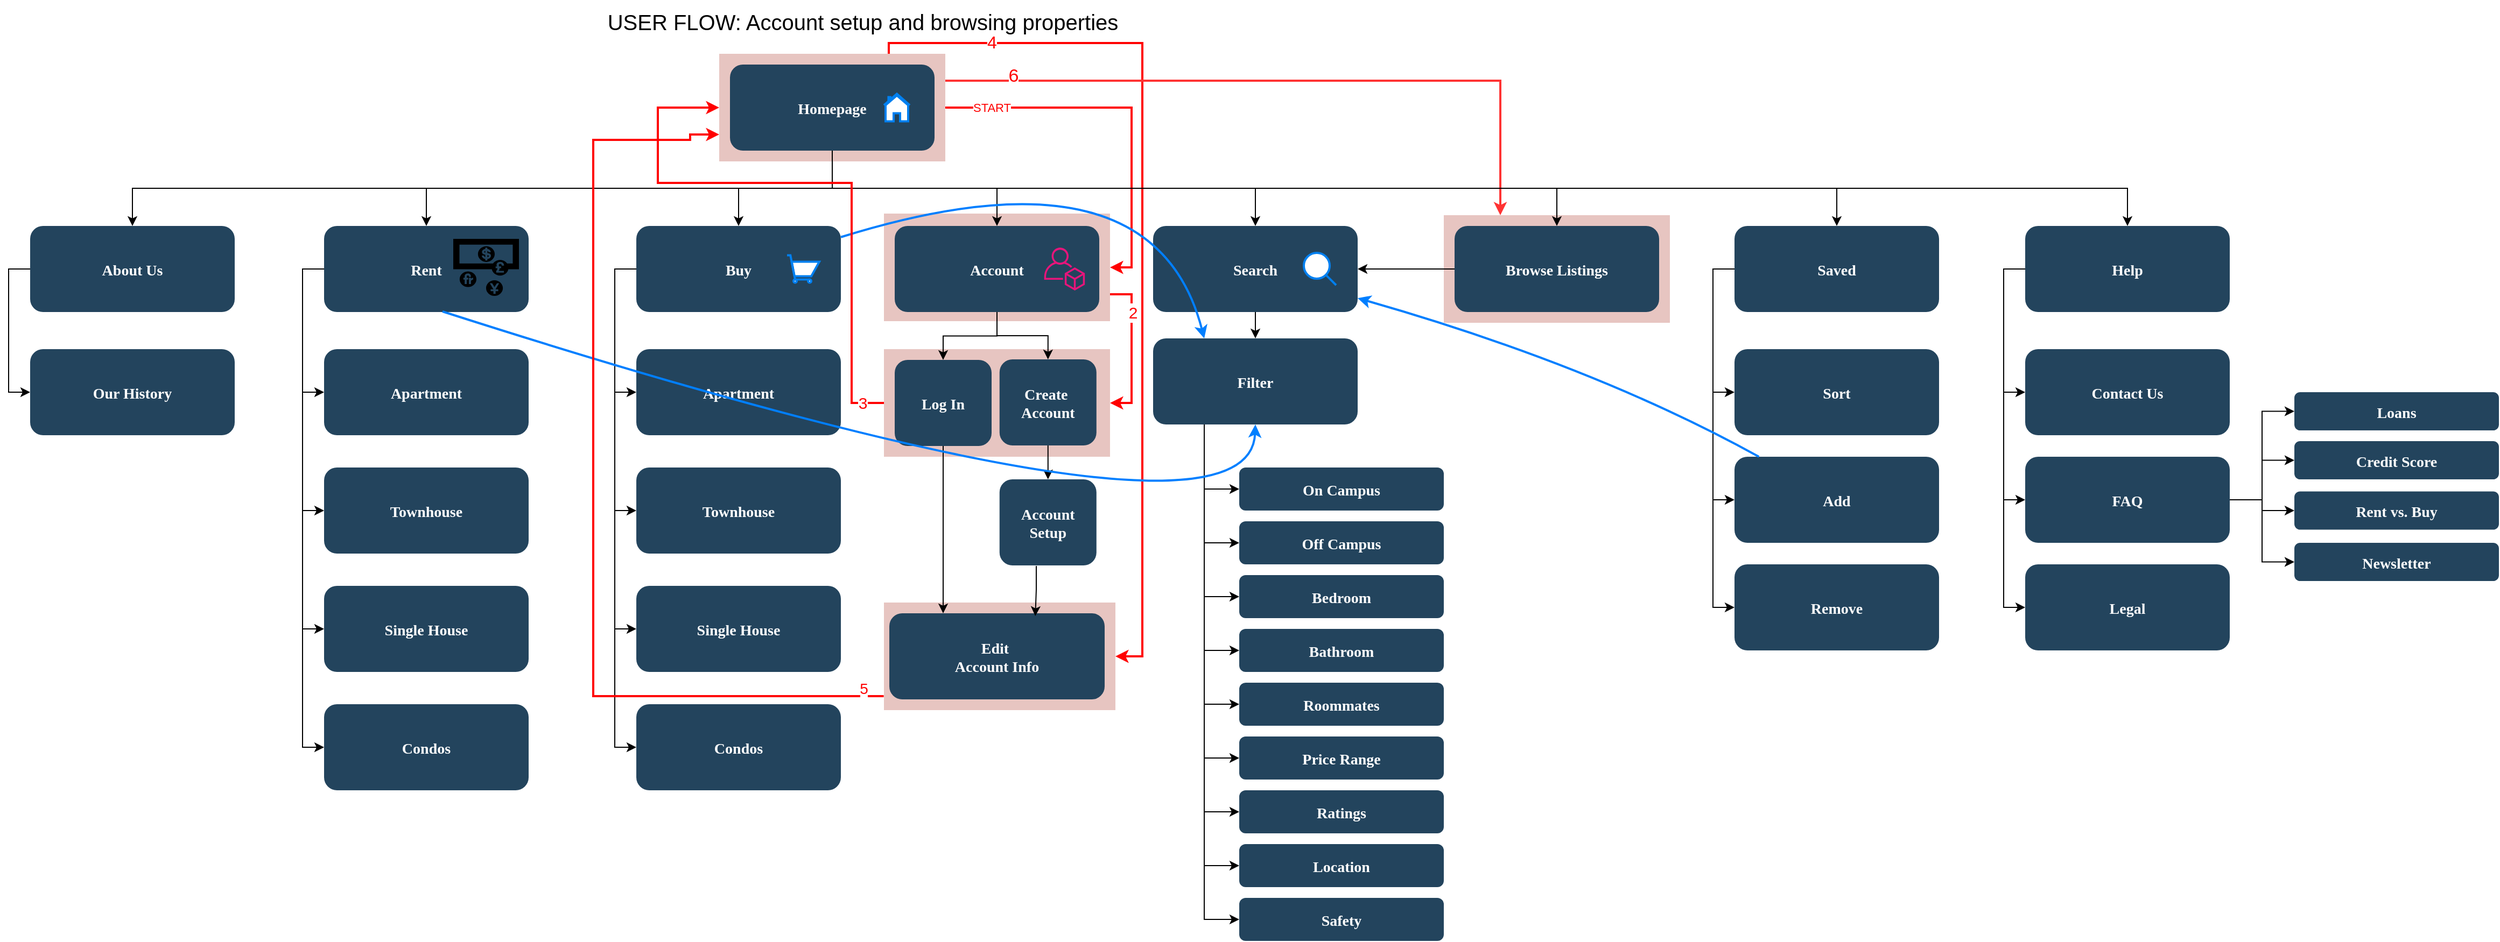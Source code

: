 <mxfile version="24.7.17">
  <diagram name="Page-1" id="2c0d36ab-eaac-3732-788b-9136903baeff">
    <mxGraphModel dx="2106" dy="1314" grid="1" gridSize="10" guides="1" tooltips="1" connect="1" arrows="1" fold="1" page="1" pageScale="3" pageWidth="1169" pageHeight="827" background="none" math="0" shadow="0">
      <root>
        <mxCell id="0" />
        <mxCell id="1" parent="0" />
        <mxCell id="uPcwpQi_YDaR7jfEbehS-126" value="" style="fillColor=#AE4132;strokeColor=none;opacity=30;" vertex="1" parent="1">
          <mxGeometry x="1610" y="650" width="215" height="100" as="geometry" />
        </mxCell>
        <mxCell id="gYmUgzwrYWTiWLQqNIOj-176" value="" style="fillColor=#AE4132;strokeColor=none;opacity=30;" parent="1" vertex="1">
          <mxGeometry x="2130" y="290" width="210" height="100.0" as="geometry" />
        </mxCell>
        <mxCell id="gYmUgzwrYWTiWLQqNIOj-145" value="" style="fillColor=#AE4132;strokeColor=none;opacity=30;" parent="1" vertex="1">
          <mxGeometry x="1610" y="414.5" width="210" height="100.0" as="geometry" />
        </mxCell>
        <mxCell id="gYmUgzwrYWTiWLQqNIOj-125" value="" style="fillColor=#AE4132;strokeColor=none;opacity=30;" parent="1" vertex="1">
          <mxGeometry x="1610" y="288.5" width="210" height="100.0" as="geometry" />
        </mxCell>
        <mxCell id="gYmUgzwrYWTiWLQqNIOj-150" style="edgeStyle=orthogonalEdgeStyle;rounded=0;orthogonalLoop=1;jettySize=auto;html=1;exitX=1;exitY=0.5;exitDx=0;exitDy=0;entryX=1;entryY=0.5;entryDx=0;entryDy=0;strokeWidth=2;strokeColor=#ff0000;" parent="1" source="123" target="gYmUgzwrYWTiWLQqNIOj-125" edge="1">
          <mxGeometry relative="1" as="geometry" />
        </mxCell>
        <mxCell id="gYmUgzwrYWTiWLQqNIOj-162" value="START" style="edgeLabel;html=1;align=center;verticalAlign=middle;resizable=0;points=[];fontColor=#FF0000;" parent="gYmUgzwrYWTiWLQqNIOj-150" vertex="1" connectable="0">
          <mxGeometry x="-0.897" y="1" relative="1" as="geometry">
            <mxPoint x="25" y="1" as="offset" />
          </mxGeometry>
        </mxCell>
        <mxCell id="gYmUgzwrYWTiWLQqNIOj-178" style="edgeStyle=orthogonalEdgeStyle;rounded=0;orthogonalLoop=1;jettySize=auto;html=1;exitX=0.75;exitY=0;exitDx=0;exitDy=0;strokeWidth=2;strokeColor=#FF0000;entryX=1;entryY=0.5;entryDx=0;entryDy=0;" parent="1" source="123" target="uPcwpQi_YDaR7jfEbehS-126" edge="1">
          <mxGeometry relative="1" as="geometry">
            <Array as="points">
              <mxPoint x="1615" y="130" />
              <mxPoint x="1850" y="130" />
              <mxPoint x="1850" y="700" />
            </Array>
            <mxPoint x="1830" y="700" as="targetPoint" />
          </mxGeometry>
        </mxCell>
        <mxCell id="uPcwpQi_YDaR7jfEbehS-133" value="4" style="edgeLabel;html=1;align=center;verticalAlign=middle;resizable=0;points=[];fontSize=16;fontColor=#FF0000;" vertex="1" connectable="0" parent="gYmUgzwrYWTiWLQqNIOj-178">
          <mxGeometry x="-0.399" y="1" relative="1" as="geometry">
            <mxPoint x="-141" y="-8" as="offset" />
          </mxGeometry>
        </mxCell>
        <mxCell id="uPcwpQi_YDaR7jfEbehS-130" style="edgeStyle=orthogonalEdgeStyle;rounded=0;orthogonalLoop=1;jettySize=auto;html=1;exitX=1;exitY=0.25;exitDx=0;exitDy=0;entryX=0.25;entryY=0;entryDx=0;entryDy=0;strokeWidth=2;strokeColor=#FF3333;" edge="1" parent="1" source="123" target="gYmUgzwrYWTiWLQqNIOj-176">
          <mxGeometry relative="1" as="geometry" />
        </mxCell>
        <mxCell id="uPcwpQi_YDaR7jfEbehS-135" value="6" style="edgeLabel;html=1;align=center;verticalAlign=middle;resizable=0;points=[];fontColor=#FF0000;fontSize=17;" vertex="1" connectable="0" parent="uPcwpQi_YDaR7jfEbehS-130">
          <mxGeometry x="0.123" y="4" relative="1" as="geometry">
            <mxPoint x="-297" as="offset" />
          </mxGeometry>
        </mxCell>
        <mxCell id="123" value="" style="fillColor=#AE4132;strokeColor=none;opacity=30;" parent="1" vertex="1">
          <mxGeometry x="1457" y="140.0" width="210" height="100.0" as="geometry" />
        </mxCell>
        <mxCell id="rWoH44fEGsMXWXKyqr3U-135" style="edgeStyle=orthogonalEdgeStyle;rounded=0;orthogonalLoop=1;jettySize=auto;html=1;entryX=0.5;entryY=0;entryDx=0;entryDy=0;" parent="1" source="2" target="rWoH44fEGsMXWXKyqr3U-124" edge="1">
          <mxGeometry relative="1" as="geometry" />
        </mxCell>
        <mxCell id="rWoH44fEGsMXWXKyqr3U-209" style="edgeStyle=orthogonalEdgeStyle;rounded=0;orthogonalLoop=1;jettySize=auto;html=1;exitX=0.5;exitY=1;exitDx=0;exitDy=0;" parent="1" source="2" target="rWoH44fEGsMXWXKyqr3U-208" edge="1">
          <mxGeometry relative="1" as="geometry" />
        </mxCell>
        <mxCell id="rWoH44fEGsMXWXKyqr3U-210" style="edgeStyle=orthogonalEdgeStyle;rounded=0;orthogonalLoop=1;jettySize=auto;html=1;exitX=0.5;exitY=1;exitDx=0;exitDy=0;" parent="1" source="2" target="rWoH44fEGsMXWXKyqr3U-185" edge="1">
          <mxGeometry relative="1" as="geometry" />
        </mxCell>
        <mxCell id="rWoH44fEGsMXWXKyqr3U-211" style="edgeStyle=orthogonalEdgeStyle;rounded=0;orthogonalLoop=1;jettySize=auto;html=1;exitX=0.5;exitY=1;exitDx=0;exitDy=0;" parent="1" source="2" target="12" edge="1">
          <mxGeometry relative="1" as="geometry" />
        </mxCell>
        <mxCell id="rWoH44fEGsMXWXKyqr3U-212" style="edgeStyle=orthogonalEdgeStyle;rounded=0;orthogonalLoop=1;jettySize=auto;html=1;exitX=0.5;exitY=1;exitDx=0;exitDy=0;" parent="1" source="2" target="13" edge="1">
          <mxGeometry relative="1" as="geometry" />
        </mxCell>
        <mxCell id="rWoH44fEGsMXWXKyqr3U-250" style="edgeStyle=orthogonalEdgeStyle;rounded=0;orthogonalLoop=1;jettySize=auto;html=1;exitX=0.5;exitY=1;exitDx=0;exitDy=0;entryX=0.5;entryY=0;entryDx=0;entryDy=0;" parent="1" source="2" target="rWoH44fEGsMXWXKyqr3U-227" edge="1">
          <mxGeometry relative="1" as="geometry" />
        </mxCell>
        <mxCell id="gYmUgzwrYWTiWLQqNIOj-126" style="edgeStyle=orthogonalEdgeStyle;rounded=0;orthogonalLoop=1;jettySize=auto;html=1;exitX=0.5;exitY=1;exitDx=0;exitDy=0;" parent="1" source="2" target="10" edge="1">
          <mxGeometry relative="1" as="geometry" />
        </mxCell>
        <mxCell id="gYmUgzwrYWTiWLQqNIOj-174" style="edgeStyle=orthogonalEdgeStyle;rounded=0;orthogonalLoop=1;jettySize=auto;html=1;exitX=0.5;exitY=1;exitDx=0;exitDy=0;" parent="1" source="2" target="gYmUgzwrYWTiWLQqNIOj-173" edge="1">
          <mxGeometry relative="1" as="geometry" />
        </mxCell>
        <mxCell id="2" value="Homepage" style="rounded=1;fillColor=#23445D;gradientColor=none;strokeColor=none;fontColor=#FFFFFF;fontStyle=1;fontFamily=Tahoma;fontSize=14" parent="1" vertex="1">
          <mxGeometry x="1467" y="150" width="190" height="80" as="geometry" />
        </mxCell>
        <mxCell id="gYmUgzwrYWTiWLQqNIOj-130" style="edgeStyle=orthogonalEdgeStyle;rounded=0;orthogonalLoop=1;jettySize=auto;html=1;exitX=0.5;exitY=1;exitDx=0;exitDy=0;entryX=0.5;entryY=0;entryDx=0;entryDy=0;" parent="1" source="10" target="gYmUgzwrYWTiWLQqNIOj-127" edge="1">
          <mxGeometry relative="1" as="geometry" />
        </mxCell>
        <mxCell id="gYmUgzwrYWTiWLQqNIOj-131" style="edgeStyle=orthogonalEdgeStyle;rounded=0;orthogonalLoop=1;jettySize=auto;html=1;exitX=0.5;exitY=1;exitDx=0;exitDy=0;entryX=0.5;entryY=0;entryDx=0;entryDy=0;" parent="1" source="10" target="gYmUgzwrYWTiWLQqNIOj-129" edge="1">
          <mxGeometry relative="1" as="geometry" />
        </mxCell>
        <mxCell id="10" value="Account" style="rounded=1;fillColor=#23445D;gradientColor=none;strokeColor=none;fontColor=#FFFFFF;fontStyle=1;fontFamily=Tahoma;fontSize=14" parent="1" vertex="1">
          <mxGeometry x="1620" y="300" width="190" height="80" as="geometry" />
        </mxCell>
        <mxCell id="rWoH44fEGsMXWXKyqr3U-153" style="edgeStyle=orthogonalEdgeStyle;rounded=0;orthogonalLoop=1;jettySize=auto;html=1;exitX=0;exitY=0.5;exitDx=0;exitDy=0;entryX=0;entryY=0.5;entryDx=0;entryDy=0;" parent="1" source="12" target="rWoH44fEGsMXWXKyqr3U-152" edge="1">
          <mxGeometry relative="1" as="geometry" />
        </mxCell>
        <mxCell id="gYmUgzwrYWTiWLQqNIOj-139" style="edgeStyle=orthogonalEdgeStyle;rounded=0;orthogonalLoop=1;jettySize=auto;html=1;exitX=0;exitY=0.5;exitDx=0;exitDy=0;entryX=0;entryY=0.5;entryDx=0;entryDy=0;" parent="1" source="12" target="rWoH44fEGsMXWXKyqr3U-149" edge="1">
          <mxGeometry relative="1" as="geometry" />
        </mxCell>
        <mxCell id="gYmUgzwrYWTiWLQqNIOj-140" style="edgeStyle=orthogonalEdgeStyle;rounded=0;orthogonalLoop=1;jettySize=auto;html=1;exitX=0;exitY=0.5;exitDx=0;exitDy=0;entryX=0;entryY=0.5;entryDx=0;entryDy=0;" parent="1" source="12" target="rWoH44fEGsMXWXKyqr3U-150" edge="1">
          <mxGeometry relative="1" as="geometry" />
        </mxCell>
        <mxCell id="gYmUgzwrYWTiWLQqNIOj-141" style="edgeStyle=orthogonalEdgeStyle;rounded=0;orthogonalLoop=1;jettySize=auto;html=1;exitX=0;exitY=0.5;exitDx=0;exitDy=0;entryX=0;entryY=0.5;entryDx=0;entryDy=0;" parent="1" source="12" target="rWoH44fEGsMXWXKyqr3U-151" edge="1">
          <mxGeometry relative="1" as="geometry" />
        </mxCell>
        <mxCell id="12" value="Rent" style="rounded=1;fillColor=#23445D;gradientColor=none;strokeColor=none;fontColor=#FFFFFF;fontStyle=1;fontFamily=Tahoma;fontSize=14" parent="1" vertex="1">
          <mxGeometry x="1090" y="300" width="190" height="80" as="geometry" />
        </mxCell>
        <mxCell id="rWoH44fEGsMXWXKyqr3U-224" style="edgeStyle=orthogonalEdgeStyle;rounded=0;orthogonalLoop=1;jettySize=auto;html=1;exitX=0;exitY=0.5;exitDx=0;exitDy=0;entryX=0;entryY=0.5;entryDx=0;entryDy=0;" parent="1" source="13" target="rWoH44fEGsMXWXKyqr3U-133" edge="1">
          <mxGeometry relative="1" as="geometry" />
        </mxCell>
        <mxCell id="13" value="About Us" style="rounded=1;fillColor=#23445D;gradientColor=none;strokeColor=none;fontColor=#FFFFFF;fontStyle=1;fontFamily=Tahoma;fontSize=14" parent="1" vertex="1">
          <mxGeometry x="817" y="300" width="190" height="80" as="geometry" />
        </mxCell>
        <mxCell id="rWoH44fEGsMXWXKyqr3U-166" style="edgeStyle=orthogonalEdgeStyle;rounded=0;orthogonalLoop=1;jettySize=auto;html=1;exitX=0;exitY=0.5;exitDx=0;exitDy=0;entryX=0;entryY=0.5;entryDx=0;entryDy=0;" parent="1" source="rWoH44fEGsMXWXKyqr3U-124" target="rWoH44fEGsMXWXKyqr3U-165" edge="1">
          <mxGeometry relative="1" as="geometry" />
        </mxCell>
        <mxCell id="gYmUgzwrYWTiWLQqNIOj-133" style="edgeStyle=orthogonalEdgeStyle;rounded=0;orthogonalLoop=1;jettySize=auto;html=1;exitX=0;exitY=0.5;exitDx=0;exitDy=0;entryX=0;entryY=0.5;entryDx=0;entryDy=0;" parent="1" source="rWoH44fEGsMXWXKyqr3U-124" target="rWoH44fEGsMXWXKyqr3U-160" edge="1">
          <mxGeometry relative="1" as="geometry" />
        </mxCell>
        <mxCell id="gYmUgzwrYWTiWLQqNIOj-134" style="edgeStyle=orthogonalEdgeStyle;rounded=0;orthogonalLoop=1;jettySize=auto;html=1;exitX=0;exitY=0.5;exitDx=0;exitDy=0;entryX=0;entryY=0.5;entryDx=0;entryDy=0;" parent="1" source="rWoH44fEGsMXWXKyqr3U-124" target="rWoH44fEGsMXWXKyqr3U-162" edge="1">
          <mxGeometry relative="1" as="geometry" />
        </mxCell>
        <mxCell id="gYmUgzwrYWTiWLQqNIOj-135" style="edgeStyle=orthogonalEdgeStyle;rounded=0;orthogonalLoop=1;jettySize=auto;html=1;exitX=0;exitY=0.5;exitDx=0;exitDy=0;entryX=0;entryY=0.5;entryDx=0;entryDy=0;" parent="1" source="rWoH44fEGsMXWXKyqr3U-124" target="rWoH44fEGsMXWXKyqr3U-164" edge="1">
          <mxGeometry relative="1" as="geometry" />
        </mxCell>
        <mxCell id="rWoH44fEGsMXWXKyqr3U-124" value="Buy" style="rounded=1;fillColor=#23445D;gradientColor=none;strokeColor=none;fontColor=#FFFFFF;fontStyle=1;fontFamily=Tahoma;fontSize=14" parent="1" vertex="1">
          <mxGeometry x="1380" y="300" width="190" height="80" as="geometry" />
        </mxCell>
        <mxCell id="rWoH44fEGsMXWXKyqr3U-133" value="Our History" style="rounded=1;fillColor=#23445D;gradientColor=none;strokeColor=none;fontColor=#FFFFFF;fontStyle=1;fontFamily=Tahoma;fontSize=14" parent="1" vertex="1">
          <mxGeometry x="817.0" y="414.5" width="190" height="80" as="geometry" />
        </mxCell>
        <mxCell id="rWoH44fEGsMXWXKyqr3U-149" value="Apartment" style="rounded=1;fillColor=#23445D;gradientColor=none;strokeColor=none;fontColor=#FFFFFF;fontStyle=1;fontFamily=Tahoma;fontSize=14" parent="1" vertex="1">
          <mxGeometry x="1090" y="414.5" width="190" height="80" as="geometry" />
        </mxCell>
        <mxCell id="rWoH44fEGsMXWXKyqr3U-150" value="Townhouse" style="rounded=1;fillColor=#23445D;gradientColor=none;strokeColor=none;fontColor=#FFFFFF;fontStyle=1;fontFamily=Tahoma;fontSize=14" parent="1" vertex="1">
          <mxGeometry x="1090" y="524.5" width="190" height="80" as="geometry" />
        </mxCell>
        <mxCell id="rWoH44fEGsMXWXKyqr3U-151" value="Single House" style="rounded=1;fillColor=#23445D;gradientColor=none;strokeColor=none;fontColor=#FFFFFF;fontStyle=1;fontFamily=Tahoma;fontSize=14" parent="1" vertex="1">
          <mxGeometry x="1090" y="634.5" width="190" height="80" as="geometry" />
        </mxCell>
        <mxCell id="rWoH44fEGsMXWXKyqr3U-152" value="Condos" style="rounded=1;fillColor=#23445D;gradientColor=none;strokeColor=none;fontColor=#FFFFFF;fontStyle=1;fontFamily=Tahoma;fontSize=14" parent="1" vertex="1">
          <mxGeometry x="1090" y="744.5" width="190" height="80" as="geometry" />
        </mxCell>
        <mxCell id="rWoH44fEGsMXWXKyqr3U-160" value="Apartment" style="rounded=1;fillColor=#23445D;gradientColor=none;strokeColor=none;fontColor=#FFFFFF;fontStyle=1;fontFamily=Tahoma;fontSize=14" parent="1" vertex="1">
          <mxGeometry x="1380" y="414.5" width="190" height="80" as="geometry" />
        </mxCell>
        <mxCell id="rWoH44fEGsMXWXKyqr3U-162" value="Townhouse" style="rounded=1;fillColor=#23445D;gradientColor=none;strokeColor=none;fontColor=#FFFFFF;fontStyle=1;fontFamily=Tahoma;fontSize=14" parent="1" vertex="1">
          <mxGeometry x="1380" y="524.5" width="190" height="80" as="geometry" />
        </mxCell>
        <mxCell id="rWoH44fEGsMXWXKyqr3U-164" value="Single House" style="rounded=1;fillColor=#23445D;gradientColor=none;strokeColor=none;fontColor=#FFFFFF;fontStyle=1;fontFamily=Tahoma;fontSize=14" parent="1" vertex="1">
          <mxGeometry x="1380" y="634.5" width="190" height="80" as="geometry" />
        </mxCell>
        <mxCell id="rWoH44fEGsMXWXKyqr3U-165" value="Condos" style="rounded=1;fillColor=#23445D;gradientColor=none;strokeColor=none;fontColor=#FFFFFF;fontStyle=1;fontFamily=Tahoma;fontSize=14" parent="1" vertex="1">
          <mxGeometry x="1380" y="744.5" width="190" height="80" as="geometry" />
        </mxCell>
        <mxCell id="rWoH44fEGsMXWXKyqr3U-175" value="On Campus" style="rounded=1;fillColor=#23445D;gradientColor=none;strokeColor=none;fontColor=#FFFFFF;fontStyle=1;fontFamily=Tahoma;fontSize=14" parent="1" vertex="1">
          <mxGeometry x="1940" y="524.5" width="190" height="40" as="geometry" />
        </mxCell>
        <mxCell id="rWoH44fEGsMXWXKyqr3U-176" value="Off Campus" style="rounded=1;fillColor=#23445D;gradientColor=none;strokeColor=none;fontColor=#FFFFFF;fontStyle=1;fontFamily=Tahoma;fontSize=14" parent="1" vertex="1">
          <mxGeometry x="1940" y="574.5" width="190" height="40" as="geometry" />
        </mxCell>
        <mxCell id="rWoH44fEGsMXWXKyqr3U-177" value="Bedroom" style="rounded=1;fillColor=#23445D;gradientColor=none;strokeColor=none;fontColor=#FFFFFF;fontStyle=1;fontFamily=Tahoma;fontSize=14" parent="1" vertex="1">
          <mxGeometry x="1940" y="624.5" width="190" height="40" as="geometry" />
        </mxCell>
        <mxCell id="rWoH44fEGsMXWXKyqr3U-178" value="Bathroom" style="rounded=1;fillColor=#23445D;gradientColor=none;strokeColor=none;fontColor=#FFFFFF;fontStyle=1;fontFamily=Tahoma;fontSize=14" parent="1" vertex="1">
          <mxGeometry x="1940" y="674.5" width="190" height="40" as="geometry" />
        </mxCell>
        <mxCell id="rWoH44fEGsMXWXKyqr3U-179" value="Roommates" style="rounded=1;fillColor=#23445D;gradientColor=none;strokeColor=none;fontColor=#FFFFFF;fontStyle=1;fontFamily=Tahoma;fontSize=14" parent="1" vertex="1">
          <mxGeometry x="1940" y="724.5" width="190" height="40" as="geometry" />
        </mxCell>
        <mxCell id="rWoH44fEGsMXWXKyqr3U-180" value="Price Range" style="rounded=1;fillColor=#23445D;gradientColor=none;strokeColor=none;fontColor=#FFFFFF;fontStyle=1;fontFamily=Tahoma;fontSize=14" parent="1" vertex="1">
          <mxGeometry x="1940" y="774.5" width="190" height="40" as="geometry" />
        </mxCell>
        <mxCell id="rWoH44fEGsMXWXKyqr3U-181" value="Ratings" style="rounded=1;fillColor=#23445D;gradientColor=none;strokeColor=none;fontColor=#FFFFFF;fontStyle=1;fontFamily=Tahoma;fontSize=14" parent="1" vertex="1">
          <mxGeometry x="1940" y="824.5" width="190" height="40" as="geometry" />
        </mxCell>
        <mxCell id="rWoH44fEGsMXWXKyqr3U-182" value="Location" style="rounded=1;fillColor=#23445D;gradientColor=none;strokeColor=none;fontColor=#FFFFFF;fontStyle=1;fontFamily=Tahoma;fontSize=14" parent="1" vertex="1">
          <mxGeometry x="1940" y="874.5" width="190" height="40" as="geometry" />
        </mxCell>
        <mxCell id="rWoH44fEGsMXWXKyqr3U-183" value="Safety" style="rounded=1;fillColor=#23445D;gradientColor=none;strokeColor=none;fontColor=#FFFFFF;fontStyle=1;fontFamily=Tahoma;fontSize=14" parent="1" vertex="1">
          <mxGeometry x="1940" y="924.5" width="190" height="40" as="geometry" />
        </mxCell>
        <mxCell id="rWoH44fEGsMXWXKyqr3U-188" value="" style="edgeStyle=orthogonalEdgeStyle;rounded=0;orthogonalLoop=1;jettySize=auto;html=1;" parent="1" source="rWoH44fEGsMXWXKyqr3U-185" target="rWoH44fEGsMXWXKyqr3U-186" edge="1">
          <mxGeometry relative="1" as="geometry" />
        </mxCell>
        <mxCell id="rWoH44fEGsMXWXKyqr3U-185" value="Search" style="rounded=1;fillColor=#23445D;gradientColor=none;strokeColor=none;fontColor=#FFFFFF;fontStyle=1;fontFamily=Tahoma;fontSize=14" parent="1" vertex="1">
          <mxGeometry x="1860" y="300" width="190" height="80" as="geometry" />
        </mxCell>
        <mxCell id="gYmUgzwrYWTiWLQqNIOj-163" style="edgeStyle=orthogonalEdgeStyle;rounded=0;orthogonalLoop=1;jettySize=auto;html=1;exitX=0.25;exitY=1;exitDx=0;exitDy=0;entryX=0;entryY=0.5;entryDx=0;entryDy=0;" parent="1" source="rWoH44fEGsMXWXKyqr3U-186" target="rWoH44fEGsMXWXKyqr3U-175" edge="1">
          <mxGeometry relative="1" as="geometry" />
        </mxCell>
        <mxCell id="gYmUgzwrYWTiWLQqNIOj-164" style="edgeStyle=orthogonalEdgeStyle;rounded=0;orthogonalLoop=1;jettySize=auto;html=1;exitX=0.25;exitY=1;exitDx=0;exitDy=0;entryX=0;entryY=0.5;entryDx=0;entryDy=0;" parent="1" source="rWoH44fEGsMXWXKyqr3U-186" target="rWoH44fEGsMXWXKyqr3U-176" edge="1">
          <mxGeometry relative="1" as="geometry" />
        </mxCell>
        <mxCell id="gYmUgzwrYWTiWLQqNIOj-165" style="edgeStyle=orthogonalEdgeStyle;rounded=0;orthogonalLoop=1;jettySize=auto;html=1;exitX=0.25;exitY=1;exitDx=0;exitDy=0;entryX=0;entryY=0.5;entryDx=0;entryDy=0;" parent="1" source="rWoH44fEGsMXWXKyqr3U-186" target="rWoH44fEGsMXWXKyqr3U-177" edge="1">
          <mxGeometry relative="1" as="geometry" />
        </mxCell>
        <mxCell id="gYmUgzwrYWTiWLQqNIOj-166" style="edgeStyle=orthogonalEdgeStyle;rounded=0;orthogonalLoop=1;jettySize=auto;html=1;exitX=0.25;exitY=1;exitDx=0;exitDy=0;entryX=0;entryY=0.5;entryDx=0;entryDy=0;" parent="1" source="rWoH44fEGsMXWXKyqr3U-186" target="rWoH44fEGsMXWXKyqr3U-178" edge="1">
          <mxGeometry relative="1" as="geometry" />
        </mxCell>
        <mxCell id="gYmUgzwrYWTiWLQqNIOj-167" style="edgeStyle=orthogonalEdgeStyle;rounded=0;orthogonalLoop=1;jettySize=auto;html=1;exitX=0.25;exitY=1;exitDx=0;exitDy=0;entryX=0;entryY=0.5;entryDx=0;entryDy=0;" parent="1" source="rWoH44fEGsMXWXKyqr3U-186" target="rWoH44fEGsMXWXKyqr3U-179" edge="1">
          <mxGeometry relative="1" as="geometry" />
        </mxCell>
        <mxCell id="gYmUgzwrYWTiWLQqNIOj-168" style="edgeStyle=orthogonalEdgeStyle;rounded=0;orthogonalLoop=1;jettySize=auto;html=1;exitX=0.25;exitY=1;exitDx=0;exitDy=0;entryX=0;entryY=0.5;entryDx=0;entryDy=0;" parent="1" source="rWoH44fEGsMXWXKyqr3U-186" target="rWoH44fEGsMXWXKyqr3U-180" edge="1">
          <mxGeometry relative="1" as="geometry" />
        </mxCell>
        <mxCell id="gYmUgzwrYWTiWLQqNIOj-170" style="edgeStyle=orthogonalEdgeStyle;rounded=0;orthogonalLoop=1;jettySize=auto;html=1;exitX=0.25;exitY=1;exitDx=0;exitDy=0;entryX=0;entryY=0.5;entryDx=0;entryDy=0;" parent="1" source="rWoH44fEGsMXWXKyqr3U-186" target="rWoH44fEGsMXWXKyqr3U-181" edge="1">
          <mxGeometry relative="1" as="geometry" />
        </mxCell>
        <mxCell id="gYmUgzwrYWTiWLQqNIOj-171" style="edgeStyle=orthogonalEdgeStyle;rounded=0;orthogonalLoop=1;jettySize=auto;html=1;exitX=0.25;exitY=1;exitDx=0;exitDy=0;entryX=0;entryY=0.5;entryDx=0;entryDy=0;" parent="1" source="rWoH44fEGsMXWXKyqr3U-186" target="rWoH44fEGsMXWXKyqr3U-182" edge="1">
          <mxGeometry relative="1" as="geometry" />
        </mxCell>
        <mxCell id="gYmUgzwrYWTiWLQqNIOj-172" style="edgeStyle=orthogonalEdgeStyle;rounded=0;orthogonalLoop=1;jettySize=auto;html=1;exitX=0.25;exitY=1;exitDx=0;exitDy=0;entryX=0;entryY=0.5;entryDx=0;entryDy=0;" parent="1" source="rWoH44fEGsMXWXKyqr3U-186" target="rWoH44fEGsMXWXKyqr3U-183" edge="1">
          <mxGeometry relative="1" as="geometry" />
        </mxCell>
        <mxCell id="rWoH44fEGsMXWXKyqr3U-186" value="Filter" style="rounded=1;fillColor=#23445D;gradientColor=none;strokeColor=none;fontColor=#FFFFFF;fontStyle=1;fontFamily=Tahoma;fontSize=14" parent="1" vertex="1">
          <mxGeometry x="1860.0" y="404.5" width="190" height="80" as="geometry" />
        </mxCell>
        <mxCell id="rWoH44fEGsMXWXKyqr3U-203" value="" style="html=1;verticalLabelPosition=bottom;align=center;labelBackgroundColor=#ffffff;verticalAlign=top;strokeWidth=2;strokeColor=#0080F0;shadow=0;dashed=0;shape=mxgraph.ios7.icons.looking_glass;" parent="1" vertex="1">
          <mxGeometry x="2000" y="325" width="30" height="30" as="geometry" />
        </mxCell>
        <mxCell id="rWoH44fEGsMXWXKyqr3U-204" value="" style="html=1;verticalLabelPosition=bottom;align=center;labelBackgroundColor=#ffffff;verticalAlign=top;strokeWidth=2;strokeColor=#0080F0;shadow=0;dashed=0;shape=mxgraph.ios7.icons.home;" parent="1" vertex="1">
          <mxGeometry x="1610" y="177.25" width="24" height="25.5" as="geometry" />
        </mxCell>
        <mxCell id="rWoH44fEGsMXWXKyqr3U-205" value="" style="sketch=0;outlineConnect=0;fontColor=#232F3E;gradientColor=none;fillColor=#E7157B;strokeColor=none;dashed=0;verticalLabelPosition=bottom;verticalAlign=top;align=center;html=1;fontSize=12;fontStyle=0;aspect=fixed;pointerEvents=1;shape=mxgraph.aws4.organizations_account;" parent="1" vertex="1">
          <mxGeometry x="1758.74" y="320" width="37.95" height="40" as="geometry" />
        </mxCell>
        <mxCell id="rWoH44fEGsMXWXKyqr3U-206" value="" style="html=1;verticalLabelPosition=bottom;align=center;labelBackgroundColor=#ffffff;verticalAlign=top;strokeWidth=2;strokeColor=#0080F0;shadow=0;dashed=0;shape=mxgraph.ios7.icons.shopping_cart;" parent="1" vertex="1">
          <mxGeometry x="1520" y="327.25" width="30" height="25.5" as="geometry" />
        </mxCell>
        <mxCell id="rWoH44fEGsMXWXKyqr3U-207" value="" style="shape=mxgraph.signs.travel.currency_exchange;html=1;pointerEvents=1;fillColor=#000000;strokeColor=none;verticalLabelPosition=bottom;verticalAlign=top;align=center;" parent="1" vertex="1">
          <mxGeometry x="1210" y="312" width="61" height="53" as="geometry" />
        </mxCell>
        <mxCell id="rWoH44fEGsMXWXKyqr3U-221" style="edgeStyle=orthogonalEdgeStyle;rounded=0;orthogonalLoop=1;jettySize=auto;html=1;exitX=0;exitY=0.5;exitDx=0;exitDy=0;entryX=0;entryY=0.5;entryDx=0;entryDy=0;" parent="1" source="rWoH44fEGsMXWXKyqr3U-208" target="rWoH44fEGsMXWXKyqr3U-217" edge="1">
          <mxGeometry relative="1" as="geometry" />
        </mxCell>
        <mxCell id="rWoH44fEGsMXWXKyqr3U-222" style="edgeStyle=orthogonalEdgeStyle;rounded=0;orthogonalLoop=1;jettySize=auto;html=1;exitX=0;exitY=0.5;exitDx=0;exitDy=0;entryX=0;entryY=0.5;entryDx=0;entryDy=0;" parent="1" source="rWoH44fEGsMXWXKyqr3U-208" target="rWoH44fEGsMXWXKyqr3U-218" edge="1">
          <mxGeometry relative="1" as="geometry" />
        </mxCell>
        <mxCell id="rWoH44fEGsMXWXKyqr3U-223" style="edgeStyle=orthogonalEdgeStyle;rounded=0;orthogonalLoop=1;jettySize=auto;html=1;exitX=0;exitY=0.5;exitDx=0;exitDy=0;entryX=0;entryY=0.5;entryDx=0;entryDy=0;" parent="1" source="rWoH44fEGsMXWXKyqr3U-208" target="rWoH44fEGsMXWXKyqr3U-219" edge="1">
          <mxGeometry relative="1" as="geometry" />
        </mxCell>
        <mxCell id="rWoH44fEGsMXWXKyqr3U-208" value="Saved" style="rounded=1;fillColor=#23445D;gradientColor=none;strokeColor=none;fontColor=#FFFFFF;fontStyle=1;fontFamily=Tahoma;fontSize=14" parent="1" vertex="1">
          <mxGeometry x="2400" y="300" width="190" height="80" as="geometry" />
        </mxCell>
        <mxCell id="rWoH44fEGsMXWXKyqr3U-217" value="Sort" style="rounded=1;fillColor=#23445D;gradientColor=none;strokeColor=none;fontColor=#FFFFFF;fontStyle=1;fontFamily=Tahoma;fontSize=14" parent="1" vertex="1">
          <mxGeometry x="2400" y="414.5" width="190" height="80" as="geometry" />
        </mxCell>
        <mxCell id="rWoH44fEGsMXWXKyqr3U-218" value="Add" style="rounded=1;fillColor=#23445D;gradientColor=none;strokeColor=none;fontColor=#FFFFFF;fontStyle=1;fontFamily=Tahoma;fontSize=14" parent="1" vertex="1">
          <mxGeometry x="2400" y="514.5" width="190" height="80" as="geometry" />
        </mxCell>
        <mxCell id="rWoH44fEGsMXWXKyqr3U-219" value="Remove" style="rounded=1;fillColor=#23445D;gradientColor=none;strokeColor=none;fontColor=#FFFFFF;fontStyle=1;fontFamily=Tahoma;fontSize=14" parent="1" vertex="1">
          <mxGeometry x="2400" y="614.5" width="190" height="80" as="geometry" />
        </mxCell>
        <mxCell id="rWoH44fEGsMXWXKyqr3U-231" style="edgeStyle=orthogonalEdgeStyle;rounded=0;orthogonalLoop=1;jettySize=auto;html=1;exitX=0;exitY=0.5;exitDx=0;exitDy=0;entryX=0;entryY=0.5;entryDx=0;entryDy=0;" parent="1" source="rWoH44fEGsMXWXKyqr3U-227" target="rWoH44fEGsMXWXKyqr3U-228" edge="1">
          <mxGeometry relative="1" as="geometry" />
        </mxCell>
        <mxCell id="rWoH44fEGsMXWXKyqr3U-232" style="edgeStyle=orthogonalEdgeStyle;rounded=0;orthogonalLoop=1;jettySize=auto;html=1;exitX=0;exitY=0.5;exitDx=0;exitDy=0;entryX=0;entryY=0.5;entryDx=0;entryDy=0;" parent="1" source="rWoH44fEGsMXWXKyqr3U-227" target="rWoH44fEGsMXWXKyqr3U-229" edge="1">
          <mxGeometry relative="1" as="geometry" />
        </mxCell>
        <mxCell id="rWoH44fEGsMXWXKyqr3U-233" style="edgeStyle=orthogonalEdgeStyle;rounded=0;orthogonalLoop=1;jettySize=auto;html=1;exitX=0;exitY=0.5;exitDx=0;exitDy=0;entryX=0;entryY=0.5;entryDx=0;entryDy=0;" parent="1" source="rWoH44fEGsMXWXKyqr3U-227" target="rWoH44fEGsMXWXKyqr3U-230" edge="1">
          <mxGeometry relative="1" as="geometry" />
        </mxCell>
        <mxCell id="rWoH44fEGsMXWXKyqr3U-227" value="Help" style="rounded=1;fillColor=#23445D;gradientColor=none;strokeColor=none;fontColor=#FFFFFF;fontStyle=1;fontFamily=Tahoma;fontSize=14" parent="1" vertex="1">
          <mxGeometry x="2670" y="300" width="190" height="80" as="geometry" />
        </mxCell>
        <mxCell id="rWoH44fEGsMXWXKyqr3U-228" value="Contact Us" style="rounded=1;fillColor=#23445D;gradientColor=none;strokeColor=none;fontColor=#FFFFFF;fontStyle=1;fontFamily=Tahoma;fontSize=14" parent="1" vertex="1">
          <mxGeometry x="2670" y="414.5" width="190" height="80" as="geometry" />
        </mxCell>
        <mxCell id="rWoH44fEGsMXWXKyqr3U-241" style="edgeStyle=orthogonalEdgeStyle;rounded=0;orthogonalLoop=1;jettySize=auto;html=1;exitX=1;exitY=0.5;exitDx=0;exitDy=0;entryX=0;entryY=0.5;entryDx=0;entryDy=0;" parent="1" source="rWoH44fEGsMXWXKyqr3U-229" target="rWoH44fEGsMXWXKyqr3U-238" edge="1">
          <mxGeometry relative="1" as="geometry" />
        </mxCell>
        <mxCell id="rWoH44fEGsMXWXKyqr3U-242" style="edgeStyle=orthogonalEdgeStyle;rounded=0;orthogonalLoop=1;jettySize=auto;html=1;exitX=1;exitY=0.5;exitDx=0;exitDy=0;entryX=0;entryY=0.5;entryDx=0;entryDy=0;" parent="1" source="rWoH44fEGsMXWXKyqr3U-229" target="rWoH44fEGsMXWXKyqr3U-239" edge="1">
          <mxGeometry relative="1" as="geometry" />
        </mxCell>
        <mxCell id="rWoH44fEGsMXWXKyqr3U-243" style="edgeStyle=orthogonalEdgeStyle;rounded=0;orthogonalLoop=1;jettySize=auto;html=1;exitX=1;exitY=0.5;exitDx=0;exitDy=0;entryX=0;entryY=0.5;entryDx=0;entryDy=0;" parent="1" source="rWoH44fEGsMXWXKyqr3U-229" target="rWoH44fEGsMXWXKyqr3U-240" edge="1">
          <mxGeometry relative="1" as="geometry" />
        </mxCell>
        <mxCell id="rWoH44fEGsMXWXKyqr3U-245" style="edgeStyle=orthogonalEdgeStyle;rounded=0;orthogonalLoop=1;jettySize=auto;html=1;exitX=1;exitY=0.5;exitDx=0;exitDy=0;" parent="1" source="rWoH44fEGsMXWXKyqr3U-229" target="rWoH44fEGsMXWXKyqr3U-244" edge="1">
          <mxGeometry relative="1" as="geometry" />
        </mxCell>
        <mxCell id="rWoH44fEGsMXWXKyqr3U-229" value="FAQ" style="rounded=1;fillColor=#23445D;gradientColor=none;strokeColor=none;fontColor=#FFFFFF;fontStyle=1;fontFamily=Tahoma;fontSize=14" parent="1" vertex="1">
          <mxGeometry x="2670" y="514.5" width="190" height="80" as="geometry" />
        </mxCell>
        <mxCell id="rWoH44fEGsMXWXKyqr3U-230" value="Legal" style="rounded=1;fillColor=#23445D;gradientColor=none;strokeColor=none;fontColor=#FFFFFF;fontStyle=1;fontFamily=Tahoma;fontSize=14" parent="1" vertex="1">
          <mxGeometry x="2670" y="614.5" width="190" height="80" as="geometry" />
        </mxCell>
        <mxCell id="rWoH44fEGsMXWXKyqr3U-238" value="Loans" style="rounded=1;fillColor=#23445D;gradientColor=none;strokeColor=none;fontColor=#FFFFFF;fontStyle=1;fontFamily=Tahoma;fontSize=14" parent="1" vertex="1">
          <mxGeometry x="2920" y="454.5" width="190" height="35.5" as="geometry" />
        </mxCell>
        <mxCell id="rWoH44fEGsMXWXKyqr3U-239" value="Credit Score" style="rounded=1;fillColor=#23445D;gradientColor=none;strokeColor=none;fontColor=#FFFFFF;fontStyle=1;fontFamily=Tahoma;fontSize=14" parent="1" vertex="1">
          <mxGeometry x="2920" y="500" width="190" height="35.5" as="geometry" />
        </mxCell>
        <mxCell id="rWoH44fEGsMXWXKyqr3U-240" value="Rent vs. Buy" style="rounded=1;fillColor=#23445D;gradientColor=none;strokeColor=none;fontColor=#FFFFFF;fontStyle=1;fontFamily=Tahoma;fontSize=14" parent="1" vertex="1">
          <mxGeometry x="2920" y="546.75" width="190" height="35.5" as="geometry" />
        </mxCell>
        <mxCell id="rWoH44fEGsMXWXKyqr3U-244" value="Newsletter" style="rounded=1;fillColor=#23445D;gradientColor=none;strokeColor=none;fontColor=#FFFFFF;fontStyle=1;fontFamily=Tahoma;fontSize=14" parent="1" vertex="1">
          <mxGeometry x="2920" y="594.5" width="190" height="35.5" as="geometry" />
        </mxCell>
        <mxCell id="rWoH44fEGsMXWXKyqr3U-246" value="Edit &#xa;Account Info" style="rounded=1;fillColor=#23445D;gradientColor=none;strokeColor=none;fontColor=#FFFFFF;fontStyle=1;fontFamily=Tahoma;fontSize=14" parent="1" vertex="1">
          <mxGeometry x="1615" y="660" width="200" height="80" as="geometry" />
        </mxCell>
        <mxCell id="gYmUgzwrYWTiWLQqNIOj-124" value="USER FLOW: Account setup and browsing properties" style="text;html=1;align=center;verticalAlign=middle;resizable=1;points=[];autosize=1;strokeColor=none;fillColor=none;fontSize=20;" parent="1" vertex="1">
          <mxGeometry x="1340" y="90" width="500" height="40" as="geometry" />
        </mxCell>
        <mxCell id="gYmUgzwrYWTiWLQqNIOj-155" style="edgeStyle=orthogonalEdgeStyle;rounded=0;orthogonalLoop=1;jettySize=auto;html=1;exitX=0.5;exitY=1;exitDx=0;exitDy=0;entryX=0.25;entryY=0;entryDx=0;entryDy=0;" parent="1" source="gYmUgzwrYWTiWLQqNIOj-127" target="rWoH44fEGsMXWXKyqr3U-246" edge="1">
          <mxGeometry relative="1" as="geometry" />
        </mxCell>
        <mxCell id="gYmUgzwrYWTiWLQqNIOj-127" value="Log In" style="rounded=1;fillColor=#23445D;gradientColor=none;strokeColor=none;fontColor=#FFFFFF;fontStyle=1;fontFamily=Tahoma;fontSize=14" parent="1" vertex="1">
          <mxGeometry x="1620" y="424.5" width="90" height="80" as="geometry" />
        </mxCell>
        <mxCell id="gYmUgzwrYWTiWLQqNIOj-157" style="edgeStyle=orthogonalEdgeStyle;rounded=0;orthogonalLoop=1;jettySize=auto;html=1;exitX=0.5;exitY=1;exitDx=0;exitDy=0;" parent="1" source="gYmUgzwrYWTiWLQqNIOj-129" target="gYmUgzwrYWTiWLQqNIOj-156" edge="1">
          <mxGeometry relative="1" as="geometry" />
        </mxCell>
        <mxCell id="gYmUgzwrYWTiWLQqNIOj-129" value="Create &#xa;Account" style="rounded=1;fillColor=#23445D;gradientColor=none;strokeColor=none;fontColor=#FFFFFF;fontStyle=1;fontFamily=Tahoma;fontSize=14" parent="1" vertex="1">
          <mxGeometry x="1717.38" y="424" width="90" height="80" as="geometry" />
        </mxCell>
        <mxCell id="rWoH44fEGsMXWXKyqr3U-213" value="" style="curved=1;endArrow=classic;html=1;rounded=0;strokeColor=#007FFF;strokeWidth=2;entryX=0.25;entryY=0;entryDx=0;entryDy=0;" parent="1" source="rWoH44fEGsMXWXKyqr3U-124" target="rWoH44fEGsMXWXKyqr3U-186" edge="1">
          <mxGeometry width="50" height="50" relative="1" as="geometry">
            <mxPoint x="1630" y="520" as="sourcePoint" />
            <mxPoint x="1680" y="470" as="targetPoint" />
            <Array as="points">
              <mxPoint x="1860" y="220" />
            </Array>
          </mxGeometry>
        </mxCell>
        <mxCell id="rWoH44fEGsMXWXKyqr3U-215" value="" style="curved=1;endArrow=classic;html=1;rounded=0;strokeColor=#007FFF;entryX=0.5;entryY=1;entryDx=0;entryDy=0;strokeWidth=2;" parent="1" target="rWoH44fEGsMXWXKyqr3U-186" edge="1">
          <mxGeometry width="50" height="50" relative="1" as="geometry">
            <mxPoint x="1199.999" y="379.5" as="sourcePoint" />
            <mxPoint x="1847.38" y="464" as="targetPoint" />
            <Array as="points">
              <mxPoint x="1950" y="620" />
            </Array>
          </mxGeometry>
        </mxCell>
        <mxCell id="gYmUgzwrYWTiWLQqNIOj-152" style="edgeStyle=orthogonalEdgeStyle;rounded=0;orthogonalLoop=1;jettySize=auto;html=1;exitX=1;exitY=0.75;exitDx=0;exitDy=0;entryX=1;entryY=0.5;entryDx=0;entryDy=0;strokeWidth=2;strokeColor=#ff0000;" parent="1" source="gYmUgzwrYWTiWLQqNIOj-125" target="gYmUgzwrYWTiWLQqNIOj-145" edge="1">
          <mxGeometry relative="1" as="geometry">
            <mxPoint x="1677" y="200" as="sourcePoint" />
            <mxPoint x="1830" y="349" as="targetPoint" />
          </mxGeometry>
        </mxCell>
        <mxCell id="uPcwpQi_YDaR7jfEbehS-131" value="&lt;font style=&quot;font-size: 15px;&quot; color=&quot;#ff0000&quot;&gt;2&lt;/font&gt;" style="edgeLabel;html=1;align=center;verticalAlign=middle;resizable=0;points=[];fontSize=15;" vertex="1" connectable="0" parent="gYmUgzwrYWTiWLQqNIOj-152">
          <mxGeometry x="-0.496" y="1" relative="1" as="geometry">
            <mxPoint y="1" as="offset" />
          </mxGeometry>
        </mxCell>
        <mxCell id="gYmUgzwrYWTiWLQqNIOj-158" style="edgeStyle=orthogonalEdgeStyle;rounded=0;orthogonalLoop=1;jettySize=auto;html=1;exitX=0.379;exitY=1.006;exitDx=0;exitDy=0;entryX=0.678;entryY=0.031;entryDx=0;entryDy=0;entryPerimeter=0;exitPerimeter=0;" parent="1" source="gYmUgzwrYWTiWLQqNIOj-156" target="rWoH44fEGsMXWXKyqr3U-246" edge="1">
          <mxGeometry relative="1" as="geometry" />
        </mxCell>
        <mxCell id="gYmUgzwrYWTiWLQqNIOj-156" value="Account&#xa;Setup" style="rounded=1;fillColor=#23445D;gradientColor=none;strokeColor=none;fontColor=#FFFFFF;fontStyle=1;fontFamily=Tahoma;fontSize=14" parent="1" vertex="1">
          <mxGeometry x="1717.38" y="535.5" width="90" height="80" as="geometry" />
        </mxCell>
        <mxCell id="gYmUgzwrYWTiWLQqNIOj-179" style="edgeStyle=orthogonalEdgeStyle;rounded=0;orthogonalLoop=1;jettySize=auto;html=1;exitX=0;exitY=0.5;exitDx=0;exitDy=0;entryX=1;entryY=0.5;entryDx=0;entryDy=0;" parent="1" source="gYmUgzwrYWTiWLQqNIOj-173" target="rWoH44fEGsMXWXKyqr3U-185" edge="1">
          <mxGeometry relative="1" as="geometry" />
        </mxCell>
        <mxCell id="gYmUgzwrYWTiWLQqNIOj-173" value="Browse Listings" style="rounded=1;fillColor=#23445D;gradientColor=none;strokeColor=none;fontColor=#FFFFFF;fontStyle=1;fontFamily=Tahoma;fontSize=14" parent="1" vertex="1">
          <mxGeometry x="2140" y="300" width="190" height="80" as="geometry" />
        </mxCell>
        <mxCell id="rWoH44fEGsMXWXKyqr3U-220" value="" style="curved=1;endArrow=classic;html=1;rounded=0;strokeColor=#007FFF;strokeWidth=2;" parent="1" source="rWoH44fEGsMXWXKyqr3U-218" target="rWoH44fEGsMXWXKyqr3U-185" edge="1">
          <mxGeometry width="50" height="50" relative="1" as="geometry">
            <mxPoint x="1290" y="379" as="sourcePoint" />
            <mxPoint x="1880" y="472" as="targetPoint" />
            <Array as="points">
              <mxPoint x="2270" y="430" />
            </Array>
          </mxGeometry>
        </mxCell>
        <mxCell id="uPcwpQi_YDaR7jfEbehS-125" style="edgeStyle=orthogonalEdgeStyle;rounded=0;orthogonalLoop=1;jettySize=auto;html=1;exitX=0;exitY=0.5;exitDx=0;exitDy=0;entryX=0;entryY=0.5;entryDx=0;entryDy=0;strokeWidth=2;strokeColor=#ff0000;" edge="1" parent="1" source="gYmUgzwrYWTiWLQqNIOj-145" target="123">
          <mxGeometry relative="1" as="geometry">
            <mxPoint x="1830" y="374" as="sourcePoint" />
            <mxPoint x="1830" y="475" as="targetPoint" />
            <Array as="points">
              <mxPoint x="1580" y="465" />
              <mxPoint x="1580" y="260" />
              <mxPoint x="1400" y="260" />
              <mxPoint x="1400" y="190" />
            </Array>
          </mxGeometry>
        </mxCell>
        <mxCell id="uPcwpQi_YDaR7jfEbehS-132" value="&lt;font style=&quot;font-size: 15px;&quot; color=&quot;#ff0000&quot;&gt;3&lt;/font&gt;" style="edgeLabel;html=1;align=center;verticalAlign=middle;resizable=0;points=[];" vertex="1" connectable="0" parent="uPcwpQi_YDaR7jfEbehS-125">
          <mxGeometry x="-0.596" relative="1" as="geometry">
            <mxPoint x="10" y="79" as="offset" />
          </mxGeometry>
        </mxCell>
        <mxCell id="uPcwpQi_YDaR7jfEbehS-128" style="edgeStyle=orthogonalEdgeStyle;rounded=0;orthogonalLoop=1;jettySize=auto;html=1;exitX=-0.001;exitY=0.87;exitDx=0;exitDy=0;entryX=0;entryY=0.75;entryDx=0;entryDy=0;strokeColor=#FF0000;strokeWidth=2;exitPerimeter=0;" edge="1" parent="1" source="uPcwpQi_YDaR7jfEbehS-126" target="123">
          <mxGeometry relative="1" as="geometry">
            <Array as="points">
              <mxPoint x="1340" y="737" />
              <mxPoint x="1340" y="220" />
              <mxPoint x="1430" y="220" />
              <mxPoint x="1430" y="215" />
            </Array>
          </mxGeometry>
        </mxCell>
        <mxCell id="uPcwpQi_YDaR7jfEbehS-134" value="5" style="edgeLabel;html=1;align=center;verticalAlign=middle;resizable=0;points=[];fontSize=14;fontColor=#FF0000;" vertex="1" connectable="0" parent="uPcwpQi_YDaR7jfEbehS-128">
          <mxGeometry x="-0.464" y="2" relative="1" as="geometry">
            <mxPoint x="224" y="-9" as="offset" />
          </mxGeometry>
        </mxCell>
      </root>
    </mxGraphModel>
  </diagram>
</mxfile>

